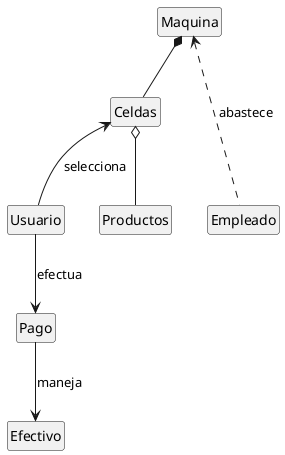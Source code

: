 @startuml diagramaDeClases
hide empty members
hide circles

class Maquina
class Pago
class Efectivo
class Usuario
class Productos
class Celdas
class Empleado

Maquina *-- Celdas
Celdas o-- Productos
Usuario -U-> Celdas : selecciona 
Usuario --> Pago : efectua 
Empleado .U..> Maquina : abastece
Pago --> Efectivo : maneja

@enduml
